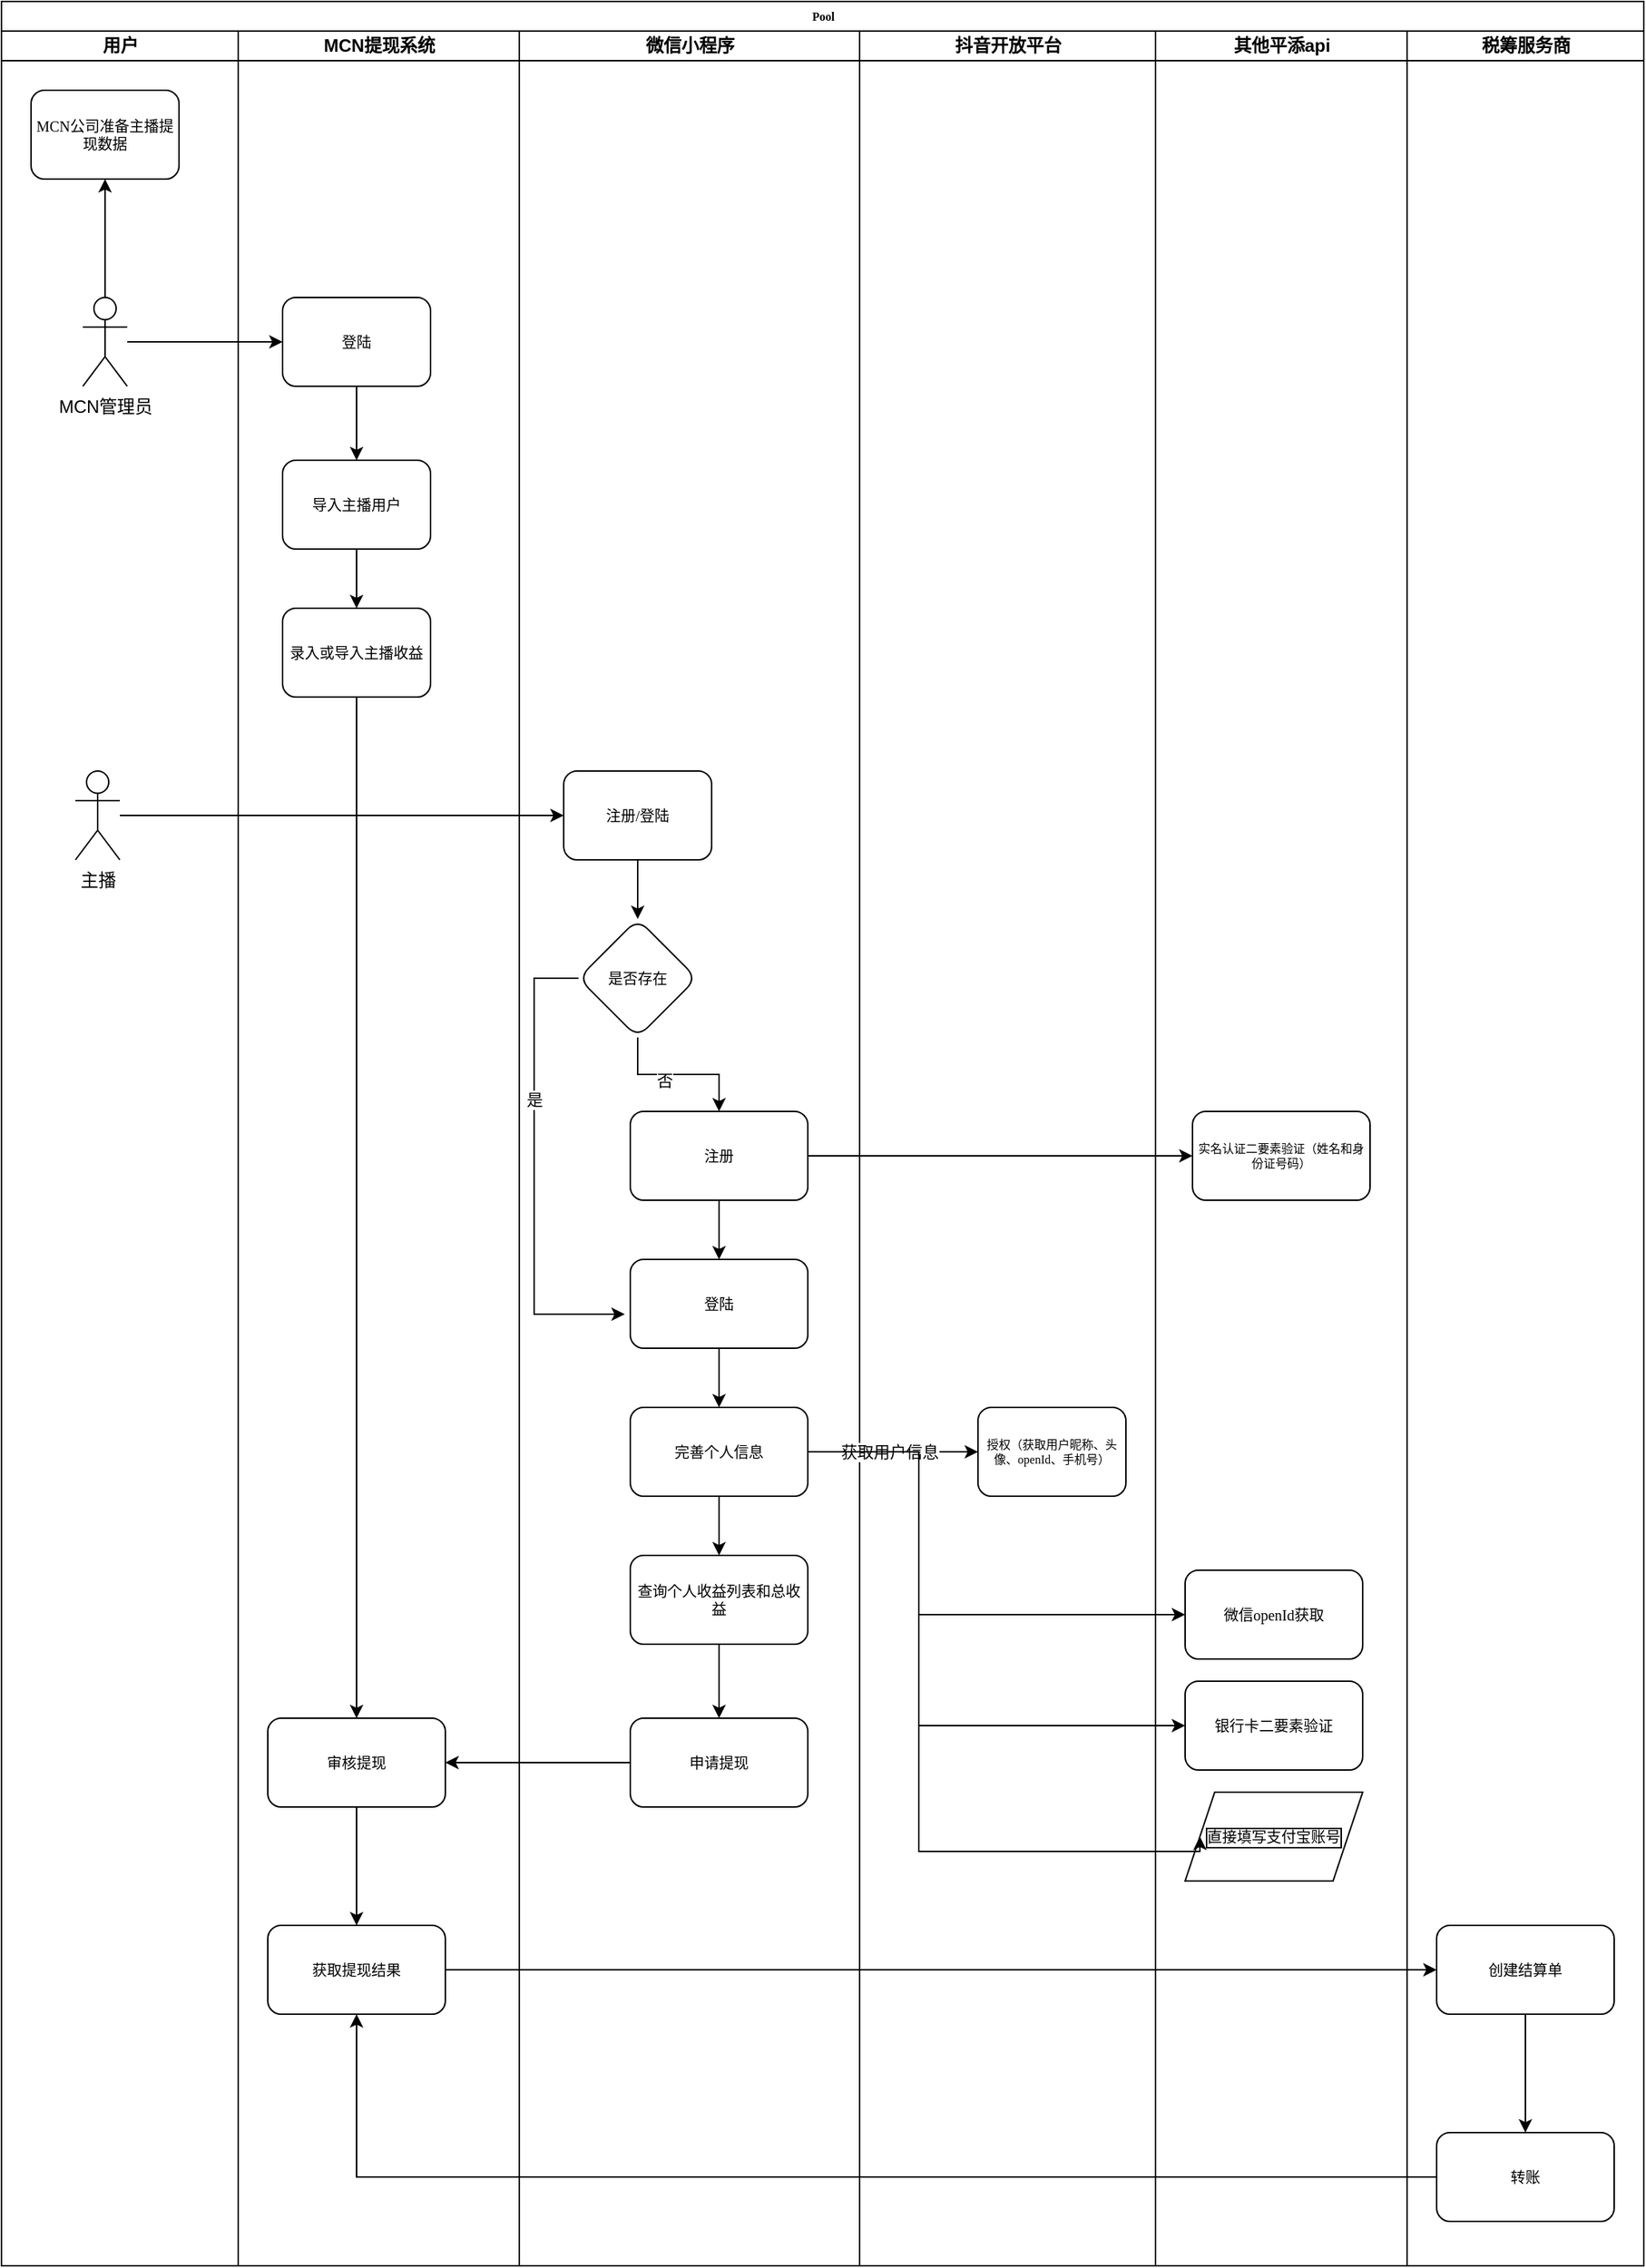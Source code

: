 <mxfile version="24.7.17">
  <diagram name="Page-1" id="74e2e168-ea6b-b213-b513-2b3c1d86103e">
    <mxGraphModel dx="1221" dy="725" grid="1" gridSize="10" guides="1" tooltips="1" connect="1" arrows="1" fold="1" page="1" pageScale="1" pageWidth="1100" pageHeight="850" background="none" math="0" shadow="0">
      <root>
        <mxCell id="0" />
        <mxCell id="1" parent="0" />
        <mxCell id="77e6c97f196da883-1" value="Pool" style="swimlane;html=1;childLayout=stackLayout;startSize=20;rounded=0;shadow=0;labelBackgroundColor=none;strokeWidth=1;fontFamily=Verdana;fontSize=8;align=center;" parent="1" vertex="1">
          <mxGeometry x="50" y="80" width="1110" height="1530" as="geometry" />
        </mxCell>
        <mxCell id="77e6c97f196da883-2" value="用户" style="swimlane;html=1;startSize=20;" parent="77e6c97f196da883-1" vertex="1">
          <mxGeometry y="20" width="160" height="1510" as="geometry" />
        </mxCell>
        <mxCell id="77e6c97f196da883-8" value="MCN公司准备主播提现数据" style="rounded=1;whiteSpace=wrap;html=1;shadow=0;labelBackgroundColor=none;strokeWidth=1;fontFamily=Verdana;fontSize=10;align=center;" parent="77e6c97f196da883-2" vertex="1">
          <mxGeometry x="20" y="40" width="100" height="60" as="geometry" />
        </mxCell>
        <mxCell id="yzK9PIs7VhrDUYLbTPSg-47" value="主播" style="shape=umlActor;verticalLabelPosition=bottom;verticalAlign=top;html=1;outlineConnect=0;" vertex="1" parent="77e6c97f196da883-2">
          <mxGeometry x="50" y="500" width="30" height="60" as="geometry" />
        </mxCell>
        <mxCell id="yzK9PIs7VhrDUYLbTPSg-49" style="edgeStyle=orthogonalEdgeStyle;rounded=0;orthogonalLoop=1;jettySize=auto;html=1;entryX=0.5;entryY=1;entryDx=0;entryDy=0;" edge="1" parent="77e6c97f196da883-2" source="yzK9PIs7VhrDUYLbTPSg-48" target="77e6c97f196da883-8">
          <mxGeometry relative="1" as="geometry" />
        </mxCell>
        <mxCell id="yzK9PIs7VhrDUYLbTPSg-48" value="MCN管理员" style="shape=umlActor;verticalLabelPosition=bottom;verticalAlign=top;html=1;outlineConnect=0;" vertex="1" parent="77e6c97f196da883-2">
          <mxGeometry x="55" y="180" width="30" height="60" as="geometry" />
        </mxCell>
        <mxCell id="77e6c97f196da883-3" value="MCN提现系统" style="swimlane;html=1;startSize=20;" parent="77e6c97f196da883-1" vertex="1">
          <mxGeometry x="160" y="20" width="190" height="1510" as="geometry" />
        </mxCell>
        <mxCell id="yzK9PIs7VhrDUYLbTPSg-4" value="" style="edgeStyle=orthogonalEdgeStyle;rounded=0;orthogonalLoop=1;jettySize=auto;html=1;" edge="1" parent="77e6c97f196da883-3" source="77e6c97f196da883-11" target="yzK9PIs7VhrDUYLbTPSg-3">
          <mxGeometry relative="1" as="geometry" />
        </mxCell>
        <mxCell id="77e6c97f196da883-11" value="登陆" style="rounded=1;whiteSpace=wrap;html=1;shadow=0;labelBackgroundColor=none;strokeWidth=1;fontFamily=Verdana;fontSize=10;align=center;" parent="77e6c97f196da883-3" vertex="1">
          <mxGeometry x="30" y="180" width="100" height="60" as="geometry" />
        </mxCell>
        <mxCell id="yzK9PIs7VhrDUYLbTPSg-6" value="" style="edgeStyle=orthogonalEdgeStyle;rounded=0;orthogonalLoop=1;jettySize=auto;html=1;" edge="1" parent="77e6c97f196da883-3" source="yzK9PIs7VhrDUYLbTPSg-3" target="yzK9PIs7VhrDUYLbTPSg-5">
          <mxGeometry relative="1" as="geometry" />
        </mxCell>
        <mxCell id="yzK9PIs7VhrDUYLbTPSg-3" value="导入主播用户" style="rounded=1;whiteSpace=wrap;html=1;shadow=0;labelBackgroundColor=none;strokeWidth=1;fontFamily=Verdana;fontSize=10;align=center;" vertex="1" parent="77e6c97f196da883-3">
          <mxGeometry x="30" y="290" width="100" height="60" as="geometry" />
        </mxCell>
        <mxCell id="yzK9PIs7VhrDUYLbTPSg-28" value="" style="edgeStyle=orthogonalEdgeStyle;rounded=0;orthogonalLoop=1;jettySize=auto;html=1;" edge="1" parent="77e6c97f196da883-3" source="yzK9PIs7VhrDUYLbTPSg-5" target="yzK9PIs7VhrDUYLbTPSg-27">
          <mxGeometry relative="1" as="geometry" />
        </mxCell>
        <mxCell id="yzK9PIs7VhrDUYLbTPSg-5" value="录入或导入主播收益" style="rounded=1;whiteSpace=wrap;html=1;shadow=0;labelBackgroundColor=none;strokeWidth=1;fontFamily=Verdana;fontSize=10;align=center;" vertex="1" parent="77e6c97f196da883-3">
          <mxGeometry x="30" y="390" width="100" height="60" as="geometry" />
        </mxCell>
        <mxCell id="yzK9PIs7VhrDUYLbTPSg-31" value="" style="edgeStyle=orthogonalEdgeStyle;rounded=0;orthogonalLoop=1;jettySize=auto;html=1;" edge="1" parent="77e6c97f196da883-3" source="yzK9PIs7VhrDUYLbTPSg-27" target="yzK9PIs7VhrDUYLbTPSg-30">
          <mxGeometry relative="1" as="geometry" />
        </mxCell>
        <mxCell id="yzK9PIs7VhrDUYLbTPSg-27" value="审核提现" style="whiteSpace=wrap;html=1;fontSize=10;fontFamily=Verdana;rounded=1;shadow=0;labelBackgroundColor=none;strokeWidth=1;" vertex="1" parent="77e6c97f196da883-3">
          <mxGeometry x="20" y="1140" width="120" height="60" as="geometry" />
        </mxCell>
        <mxCell id="yzK9PIs7VhrDUYLbTPSg-30" value="获取提现结果" style="whiteSpace=wrap;html=1;fontSize=10;fontFamily=Verdana;rounded=1;shadow=0;labelBackgroundColor=none;strokeWidth=1;" vertex="1" parent="77e6c97f196da883-3">
          <mxGeometry x="20" y="1280" width="120" height="60" as="geometry" />
        </mxCell>
        <mxCell id="77e6c97f196da883-4" value="微信小程序" style="swimlane;html=1;startSize=20;" parent="77e6c97f196da883-1" vertex="1">
          <mxGeometry x="350" y="20" width="230" height="1510" as="geometry" />
        </mxCell>
        <mxCell id="yzK9PIs7VhrDUYLbTPSg-11" value="" style="edgeStyle=orthogonalEdgeStyle;rounded=0;orthogonalLoop=1;jettySize=auto;html=1;" edge="1" parent="77e6c97f196da883-4" source="yzK9PIs7VhrDUYLbTPSg-7" target="yzK9PIs7VhrDUYLbTPSg-10">
          <mxGeometry relative="1" as="geometry" />
        </mxCell>
        <mxCell id="yzK9PIs7VhrDUYLbTPSg-7" value="注册/登陆" style="rounded=1;whiteSpace=wrap;html=1;shadow=0;labelBackgroundColor=none;strokeWidth=1;fontFamily=Verdana;fontSize=10;align=center;" vertex="1" parent="77e6c97f196da883-4">
          <mxGeometry x="30" y="500" width="100" height="60" as="geometry" />
        </mxCell>
        <mxCell id="yzK9PIs7VhrDUYLbTPSg-13" value="" style="edgeStyle=orthogonalEdgeStyle;rounded=0;orthogonalLoop=1;jettySize=auto;html=1;" edge="1" parent="77e6c97f196da883-4" source="yzK9PIs7VhrDUYLbTPSg-10" target="yzK9PIs7VhrDUYLbTPSg-12">
          <mxGeometry relative="1" as="geometry" />
        </mxCell>
        <mxCell id="yzK9PIs7VhrDUYLbTPSg-14" value="否" style="edgeLabel;html=1;align=center;verticalAlign=middle;resizable=0;points=[];" vertex="1" connectable="0" parent="yzK9PIs7VhrDUYLbTPSg-13">
          <mxGeometry x="-0.178" y="-4" relative="1" as="geometry">
            <mxPoint as="offset" />
          </mxGeometry>
        </mxCell>
        <mxCell id="yzK9PIs7VhrDUYLbTPSg-10" value="是否存在" style="rhombus;whiteSpace=wrap;html=1;fontSize=10;fontFamily=Verdana;rounded=1;shadow=0;labelBackgroundColor=none;strokeWidth=1;" vertex="1" parent="77e6c97f196da883-4">
          <mxGeometry x="40" y="600" width="80" height="80" as="geometry" />
        </mxCell>
        <mxCell id="yzK9PIs7VhrDUYLbTPSg-16" value="" style="edgeStyle=orthogonalEdgeStyle;rounded=0;orthogonalLoop=1;jettySize=auto;html=1;" edge="1" parent="77e6c97f196da883-4" source="yzK9PIs7VhrDUYLbTPSg-12" target="yzK9PIs7VhrDUYLbTPSg-15">
          <mxGeometry relative="1" as="geometry" />
        </mxCell>
        <mxCell id="yzK9PIs7VhrDUYLbTPSg-12" value="注册" style="whiteSpace=wrap;html=1;fontSize=10;fontFamily=Verdana;rounded=1;shadow=0;labelBackgroundColor=none;strokeWidth=1;" vertex="1" parent="77e6c97f196da883-4">
          <mxGeometry x="75" y="730" width="120" height="60" as="geometry" />
        </mxCell>
        <mxCell id="yzK9PIs7VhrDUYLbTPSg-20" value="" style="edgeStyle=orthogonalEdgeStyle;rounded=0;orthogonalLoop=1;jettySize=auto;html=1;entryX=0.5;entryY=0;entryDx=0;entryDy=0;" edge="1" parent="77e6c97f196da883-4" source="yzK9PIs7VhrDUYLbTPSg-15" target="yzK9PIs7VhrDUYLbTPSg-21">
          <mxGeometry relative="1" as="geometry">
            <mxPoint x="135" y="960" as="targetPoint" />
          </mxGeometry>
        </mxCell>
        <mxCell id="yzK9PIs7VhrDUYLbTPSg-15" value="登陆" style="whiteSpace=wrap;html=1;fontSize=10;fontFamily=Verdana;rounded=1;shadow=0;labelBackgroundColor=none;strokeWidth=1;" vertex="1" parent="77e6c97f196da883-4">
          <mxGeometry x="75" y="830" width="120" height="60" as="geometry" />
        </mxCell>
        <mxCell id="yzK9PIs7VhrDUYLbTPSg-23" value="" style="edgeStyle=orthogonalEdgeStyle;rounded=0;orthogonalLoop=1;jettySize=auto;html=1;" edge="1" parent="77e6c97f196da883-4" source="yzK9PIs7VhrDUYLbTPSg-21" target="yzK9PIs7VhrDUYLbTPSg-22">
          <mxGeometry relative="1" as="geometry" />
        </mxCell>
        <mxCell id="yzK9PIs7VhrDUYLbTPSg-21" value="完善个人信息" style="whiteSpace=wrap;html=1;fontSize=10;fontFamily=Verdana;rounded=1;shadow=0;labelBackgroundColor=none;strokeWidth=1;" vertex="1" parent="77e6c97f196da883-4">
          <mxGeometry x="75" y="930" width="120" height="60" as="geometry" />
        </mxCell>
        <mxCell id="yzK9PIs7VhrDUYLbTPSg-25" value="" style="edgeStyle=orthogonalEdgeStyle;rounded=0;orthogonalLoop=1;jettySize=auto;html=1;" edge="1" parent="77e6c97f196da883-4" source="yzK9PIs7VhrDUYLbTPSg-22" target="yzK9PIs7VhrDUYLbTPSg-24">
          <mxGeometry relative="1" as="geometry" />
        </mxCell>
        <mxCell id="yzK9PIs7VhrDUYLbTPSg-22" value="查询个人收益列表和总收益" style="whiteSpace=wrap;html=1;fontSize=10;fontFamily=Verdana;rounded=1;shadow=0;labelBackgroundColor=none;strokeWidth=1;" vertex="1" parent="77e6c97f196da883-4">
          <mxGeometry x="75" y="1030" width="120" height="60" as="geometry" />
        </mxCell>
        <mxCell id="yzK9PIs7VhrDUYLbTPSg-24" value="申请提现" style="whiteSpace=wrap;html=1;fontSize=10;fontFamily=Verdana;rounded=1;shadow=0;labelBackgroundColor=none;strokeWidth=1;" vertex="1" parent="77e6c97f196da883-4">
          <mxGeometry x="75" y="1140" width="120" height="60" as="geometry" />
        </mxCell>
        <mxCell id="yzK9PIs7VhrDUYLbTPSg-17" style="edgeStyle=orthogonalEdgeStyle;rounded=0;orthogonalLoop=1;jettySize=auto;html=1;exitX=0;exitY=0.5;exitDx=0;exitDy=0;entryX=-0.031;entryY=0.617;entryDx=0;entryDy=0;entryPerimeter=0;" edge="1" parent="77e6c97f196da883-4" source="yzK9PIs7VhrDUYLbTPSg-10" target="yzK9PIs7VhrDUYLbTPSg-15">
          <mxGeometry relative="1" as="geometry">
            <Array as="points">
              <mxPoint x="10" y="640" />
              <mxPoint x="10" y="867" />
            </Array>
          </mxGeometry>
        </mxCell>
        <mxCell id="yzK9PIs7VhrDUYLbTPSg-18" value="是" style="edgeLabel;html=1;align=center;verticalAlign=middle;resizable=0;points=[];" vertex="1" connectable="0" parent="yzK9PIs7VhrDUYLbTPSg-17">
          <mxGeometry x="-0.215" relative="1" as="geometry">
            <mxPoint y="-13" as="offset" />
          </mxGeometry>
        </mxCell>
        <mxCell id="77e6c97f196da883-5" value="抖音开放平台" style="swimlane;html=1;startSize=20;" parent="77e6c97f196da883-1" vertex="1">
          <mxGeometry x="580" y="20" width="200" height="1510" as="geometry" />
        </mxCell>
        <mxCell id="yzK9PIs7VhrDUYLbTPSg-39" value="授权（获取用户昵称、头像、openId、手机号）" style="rounded=1;whiteSpace=wrap;html=1;shadow=0;labelBackgroundColor=none;strokeWidth=1;fontFamily=Verdana;fontSize=8;align=center;" vertex="1" parent="77e6c97f196da883-5">
          <mxGeometry x="80" y="930" width="100" height="60" as="geometry" />
        </mxCell>
        <mxCell id="77e6c97f196da883-6" value="其他平添api" style="swimlane;html=1;startSize=20;" parent="77e6c97f196da883-1" vertex="1">
          <mxGeometry x="780" y="20" width="170" height="1510" as="geometry" />
        </mxCell>
        <mxCell id="yzK9PIs7VhrDUYLbTPSg-45" value="实名认证二要素验证（姓名和身份证号码）" style="whiteSpace=wrap;html=1;fontSize=8;fontFamily=Verdana;rounded=1;shadow=0;labelBackgroundColor=none;strokeWidth=1;" vertex="1" parent="77e6c97f196da883-6">
          <mxGeometry x="25" y="730" width="120" height="60" as="geometry" />
        </mxCell>
        <mxCell id="yzK9PIs7VhrDUYLbTPSg-51" value="微信openId获取" style="whiteSpace=wrap;html=1;fontSize=10;fontFamily=Verdana;rounded=1;shadow=0;labelBackgroundColor=none;strokeWidth=1;" vertex="1" parent="77e6c97f196da883-6">
          <mxGeometry x="20" y="1040" width="120" height="60" as="geometry" />
        </mxCell>
        <mxCell id="yzK9PIs7VhrDUYLbTPSg-57" value="银行卡二要素验证" style="whiteSpace=wrap;html=1;fontSize=10;fontFamily=Verdana;rounded=1;shadow=0;labelBackgroundColor=none;strokeWidth=1;" vertex="1" parent="77e6c97f196da883-6">
          <mxGeometry x="20" y="1115" width="120" height="60" as="geometry" />
        </mxCell>
        <mxCell id="yzK9PIs7VhrDUYLbTPSg-60" value="直接填写支付宝账号" style="shape=parallelogram;perimeter=parallelogramPerimeter;whiteSpace=wrap;html=1;fixedSize=1;labelBorderColor=default;fontSize=10;" vertex="1" parent="77e6c97f196da883-6">
          <mxGeometry x="20" y="1190" width="120" height="60" as="geometry" />
        </mxCell>
        <mxCell id="yzK9PIs7VhrDUYLbTPSg-9" value="" style="edgeStyle=orthogonalEdgeStyle;rounded=0;orthogonalLoop=1;jettySize=auto;html=1;" edge="1" parent="77e6c97f196da883-1" source="yzK9PIs7VhrDUYLbTPSg-47" target="yzK9PIs7VhrDUYLbTPSg-7">
          <mxGeometry relative="1" as="geometry">
            <mxPoint x="120" y="550" as="sourcePoint" />
          </mxGeometry>
        </mxCell>
        <mxCell id="yzK9PIs7VhrDUYLbTPSg-29" style="edgeStyle=orthogonalEdgeStyle;rounded=0;orthogonalLoop=1;jettySize=auto;html=1;" edge="1" parent="77e6c97f196da883-1" source="yzK9PIs7VhrDUYLbTPSg-24" target="yzK9PIs7VhrDUYLbTPSg-27">
          <mxGeometry relative="1" as="geometry" />
        </mxCell>
        <mxCell id="yzK9PIs7VhrDUYLbTPSg-33" value="" style="edgeStyle=orthogonalEdgeStyle;rounded=0;orthogonalLoop=1;jettySize=auto;html=1;entryX=0;entryY=0.5;entryDx=0;entryDy=0;" edge="1" parent="77e6c97f196da883-1" source="yzK9PIs7VhrDUYLbTPSg-30" target="yzK9PIs7VhrDUYLbTPSg-35">
          <mxGeometry relative="1" as="geometry">
            <mxPoint x="770" y="1330" as="targetPoint" />
          </mxGeometry>
        </mxCell>
        <mxCell id="yzK9PIs7VhrDUYLbTPSg-34" value="税筹服务商" style="swimlane;html=1;startSize=20;" vertex="1" parent="77e6c97f196da883-1">
          <mxGeometry x="950" y="20" width="160" height="1510" as="geometry" />
        </mxCell>
        <mxCell id="yzK9PIs7VhrDUYLbTPSg-37" value="" style="edgeStyle=orthogonalEdgeStyle;rounded=0;orthogonalLoop=1;jettySize=auto;html=1;" edge="1" parent="yzK9PIs7VhrDUYLbTPSg-34" source="yzK9PIs7VhrDUYLbTPSg-35" target="yzK9PIs7VhrDUYLbTPSg-36">
          <mxGeometry relative="1" as="geometry" />
        </mxCell>
        <mxCell id="yzK9PIs7VhrDUYLbTPSg-35" value="创建结算单" style="whiteSpace=wrap;html=1;fontSize=10;fontFamily=Verdana;rounded=1;shadow=0;labelBackgroundColor=none;strokeWidth=1;" vertex="1" parent="yzK9PIs7VhrDUYLbTPSg-34">
          <mxGeometry x="20" y="1280" width="120" height="60" as="geometry" />
        </mxCell>
        <mxCell id="yzK9PIs7VhrDUYLbTPSg-36" value="转账" style="whiteSpace=wrap;html=1;fontSize=10;fontFamily=Verdana;rounded=1;shadow=0;labelBackgroundColor=none;strokeWidth=1;" vertex="1" parent="yzK9PIs7VhrDUYLbTPSg-34">
          <mxGeometry x="20" y="1420" width="120" height="60" as="geometry" />
        </mxCell>
        <mxCell id="yzK9PIs7VhrDUYLbTPSg-38" style="edgeStyle=orthogonalEdgeStyle;rounded=0;orthogonalLoop=1;jettySize=auto;html=1;entryX=0.5;entryY=1;entryDx=0;entryDy=0;" edge="1" parent="77e6c97f196da883-1" source="yzK9PIs7VhrDUYLbTPSg-36" target="yzK9PIs7VhrDUYLbTPSg-30">
          <mxGeometry relative="1" as="geometry" />
        </mxCell>
        <mxCell id="yzK9PIs7VhrDUYLbTPSg-41" style="edgeStyle=orthogonalEdgeStyle;rounded=0;orthogonalLoop=1;jettySize=auto;html=1;entryX=0;entryY=0.5;entryDx=0;entryDy=0;" edge="1" parent="77e6c97f196da883-1" source="yzK9PIs7VhrDUYLbTPSg-21" target="yzK9PIs7VhrDUYLbTPSg-39">
          <mxGeometry relative="1" as="geometry" />
        </mxCell>
        <mxCell id="yzK9PIs7VhrDUYLbTPSg-43" value="获取用户信息" style="edgeLabel;html=1;align=center;verticalAlign=middle;resizable=0;points=[];" vertex="1" connectable="0" parent="yzK9PIs7VhrDUYLbTPSg-41">
          <mxGeometry x="-0.303" y="-1" relative="1" as="geometry">
            <mxPoint x="15" y="-1" as="offset" />
          </mxGeometry>
        </mxCell>
        <mxCell id="yzK9PIs7VhrDUYLbTPSg-46" value="" style="edgeStyle=orthogonalEdgeStyle;rounded=0;orthogonalLoop=1;jettySize=auto;html=1;" edge="1" parent="77e6c97f196da883-1" source="yzK9PIs7VhrDUYLbTPSg-12" target="yzK9PIs7VhrDUYLbTPSg-45">
          <mxGeometry relative="1" as="geometry" />
        </mxCell>
        <mxCell id="yzK9PIs7VhrDUYLbTPSg-50" style="edgeStyle=orthogonalEdgeStyle;rounded=0;orthogonalLoop=1;jettySize=auto;html=1;entryX=0;entryY=0.5;entryDx=0;entryDy=0;" edge="1" parent="77e6c97f196da883-1" source="yzK9PIs7VhrDUYLbTPSg-48" target="77e6c97f196da883-11">
          <mxGeometry relative="1" as="geometry" />
        </mxCell>
        <mxCell id="yzK9PIs7VhrDUYLbTPSg-58" style="edgeStyle=orthogonalEdgeStyle;rounded=0;orthogonalLoop=1;jettySize=auto;html=1;entryX=0;entryY=0.5;entryDx=0;entryDy=0;" edge="1" parent="77e6c97f196da883-1" source="yzK9PIs7VhrDUYLbTPSg-21" target="yzK9PIs7VhrDUYLbTPSg-51">
          <mxGeometry relative="1" as="geometry">
            <Array as="points">
              <mxPoint x="620" y="980" />
              <mxPoint x="620" y="1090" />
            </Array>
          </mxGeometry>
        </mxCell>
        <mxCell id="yzK9PIs7VhrDUYLbTPSg-59" style="edgeStyle=orthogonalEdgeStyle;rounded=0;orthogonalLoop=1;jettySize=auto;html=1;entryX=0;entryY=0.5;entryDx=0;entryDy=0;" edge="1" parent="77e6c97f196da883-1" source="yzK9PIs7VhrDUYLbTPSg-21" target="yzK9PIs7VhrDUYLbTPSg-57">
          <mxGeometry relative="1" as="geometry">
            <Array as="points">
              <mxPoint x="620" y="980" />
              <mxPoint x="620" y="1165" />
            </Array>
          </mxGeometry>
        </mxCell>
        <mxCell id="yzK9PIs7VhrDUYLbTPSg-61" style="edgeStyle=orthogonalEdgeStyle;rounded=0;orthogonalLoop=1;jettySize=auto;html=1;entryX=0;entryY=0.5;entryDx=0;entryDy=0;" edge="1" parent="77e6c97f196da883-1" source="yzK9PIs7VhrDUYLbTPSg-21" target="yzK9PIs7VhrDUYLbTPSg-60">
          <mxGeometry relative="1" as="geometry">
            <Array as="points">
              <mxPoint x="620" y="980" />
              <mxPoint x="620" y="1250" />
            </Array>
          </mxGeometry>
        </mxCell>
      </root>
    </mxGraphModel>
  </diagram>
</mxfile>
